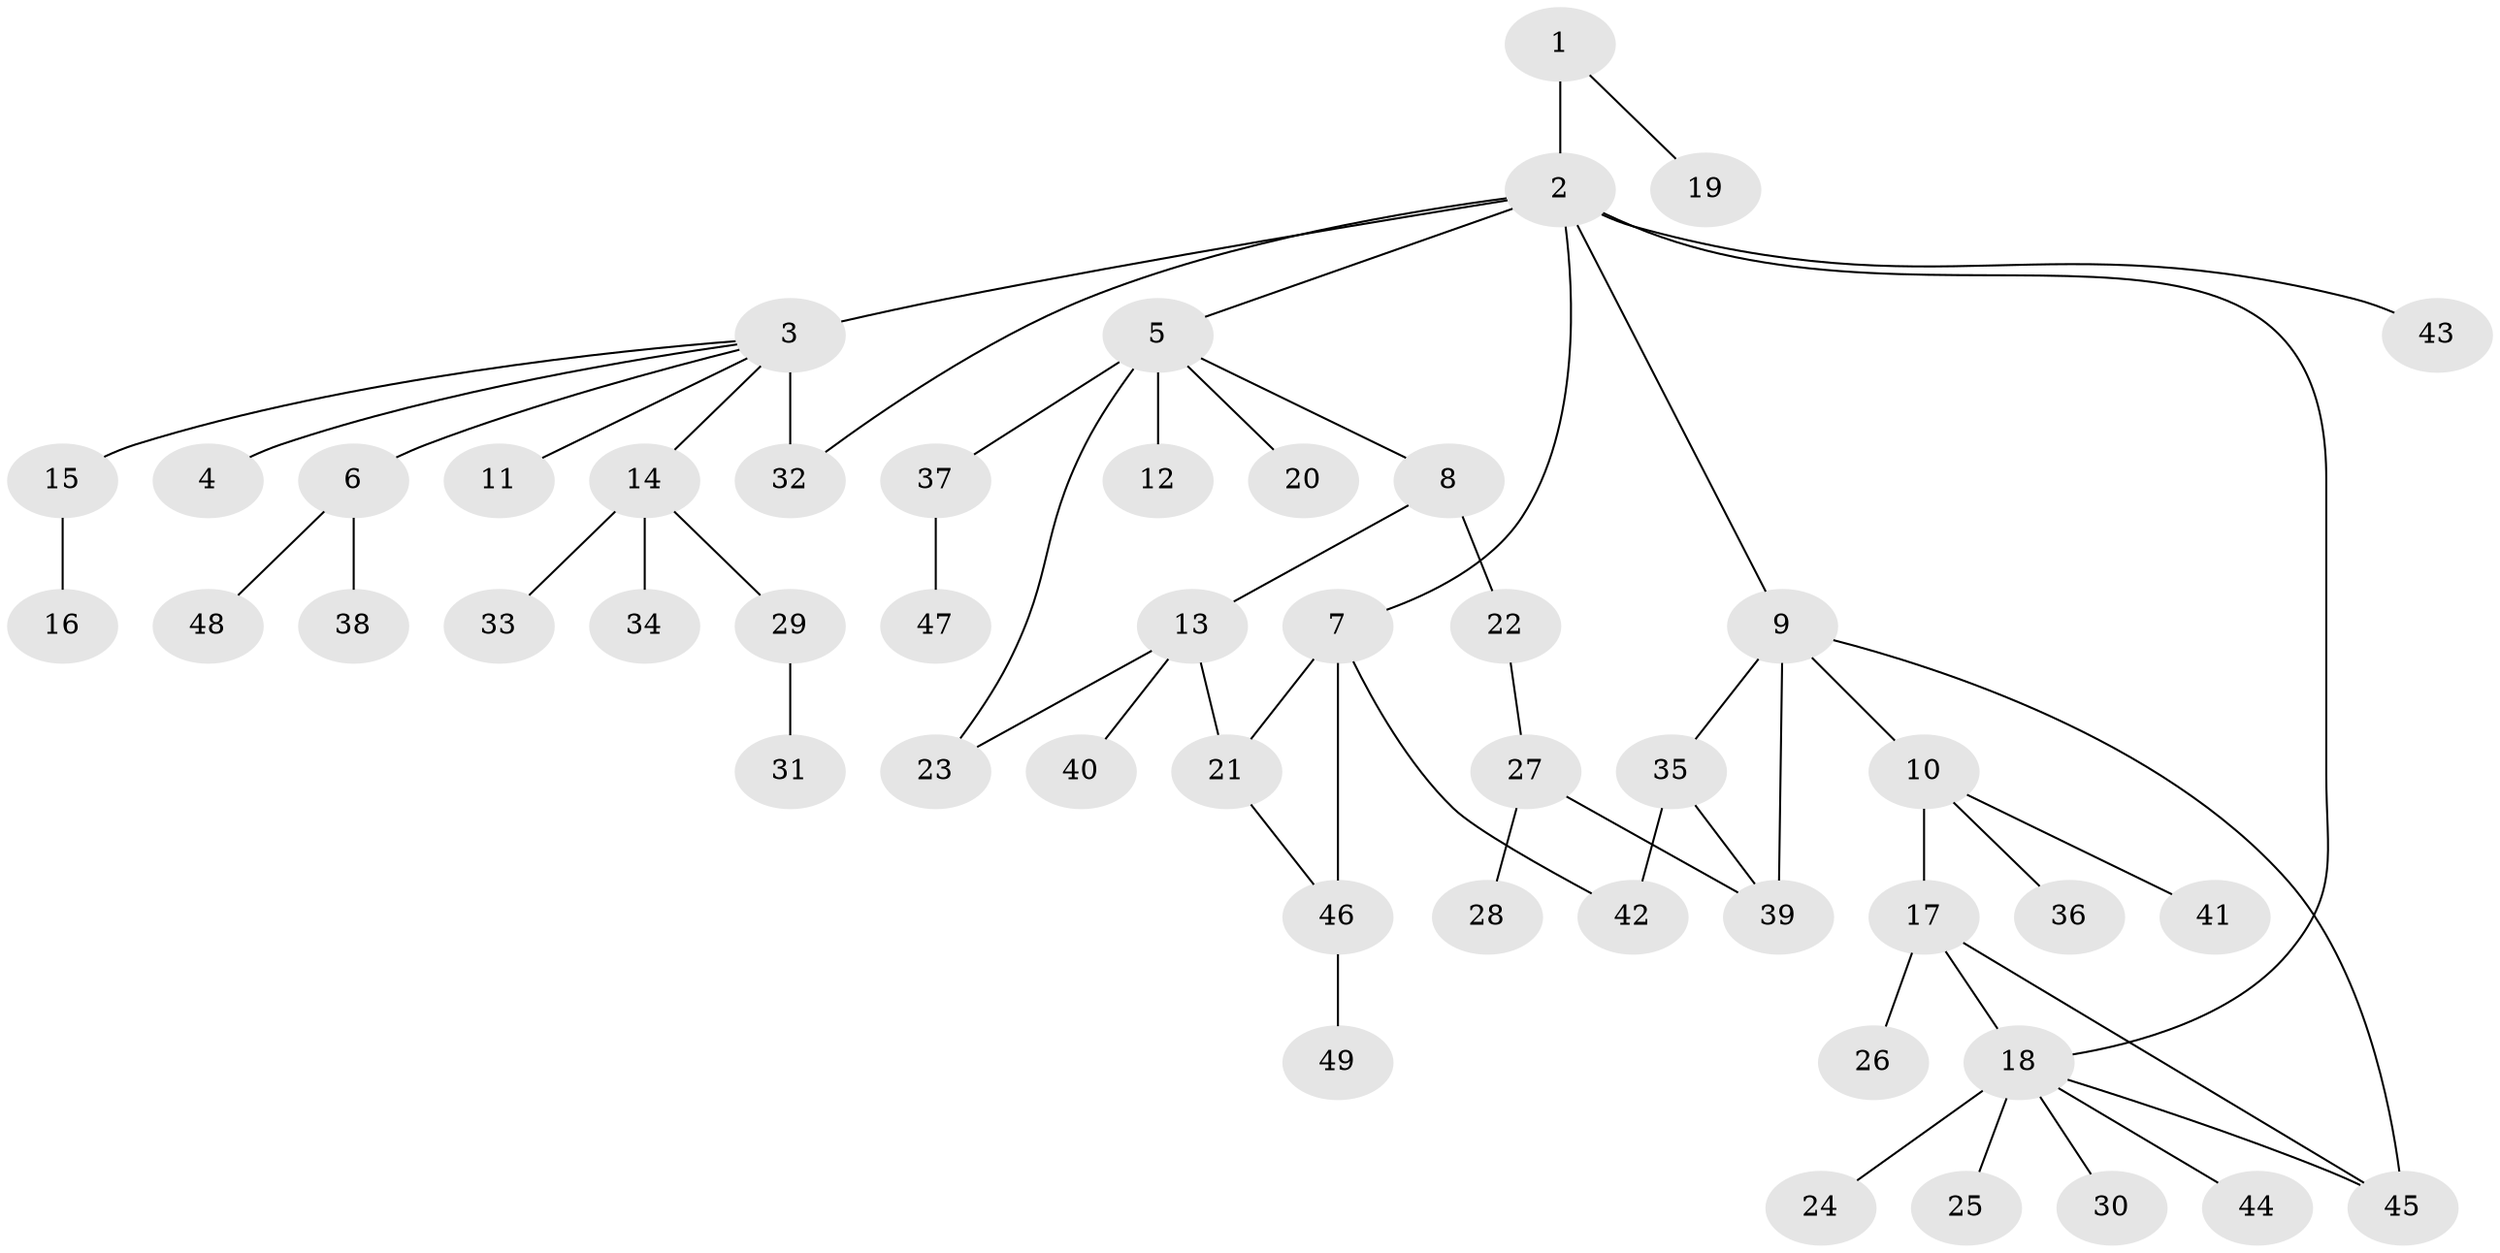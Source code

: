 // original degree distribution, {2: 0.20168067226890757, 11: 0.01680672268907563, 13: 0.008403361344537815, 15: 0.008403361344537815, 4: 0.058823529411764705, 1: 0.6134453781512605, 8: 0.008403361344537815, 9: 0.008403361344537815, 7: 0.01680672268907563, 3: 0.05042016806722689, 10: 0.008403361344537815}
// Generated by graph-tools (version 1.1) at 2025/50/03/04/25 22:50:31]
// undirected, 49 vertices, 58 edges
graph export_dot {
  node [color=gray90,style=filled];
  1;
  2;
  3;
  4;
  5;
  6;
  7;
  8;
  9;
  10;
  11;
  12;
  13;
  14;
  15;
  16;
  17;
  18;
  19;
  20;
  21;
  22;
  23;
  24;
  25;
  26;
  27;
  28;
  29;
  30;
  31;
  32;
  33;
  34;
  35;
  36;
  37;
  38;
  39;
  40;
  41;
  42;
  43;
  44;
  45;
  46;
  47;
  48;
  49;
  1 -- 2 [weight=2.0];
  1 -- 19 [weight=1.0];
  2 -- 3 [weight=1.0];
  2 -- 5 [weight=1.0];
  2 -- 7 [weight=1.0];
  2 -- 9 [weight=1.0];
  2 -- 18 [weight=1.0];
  2 -- 32 [weight=1.0];
  2 -- 43 [weight=1.0];
  3 -- 4 [weight=1.0];
  3 -- 6 [weight=1.0];
  3 -- 11 [weight=1.0];
  3 -- 14 [weight=1.0];
  3 -- 15 [weight=1.0];
  3 -- 32 [weight=6.0];
  5 -- 8 [weight=1.0];
  5 -- 12 [weight=9.0];
  5 -- 20 [weight=1.0];
  5 -- 23 [weight=1.0];
  5 -- 37 [weight=1.0];
  6 -- 38 [weight=1.0];
  6 -- 48 [weight=1.0];
  7 -- 21 [weight=1.0];
  7 -- 42 [weight=1.0];
  7 -- 46 [weight=6.0];
  8 -- 13 [weight=1.0];
  8 -- 22 [weight=1.0];
  9 -- 10 [weight=1.0];
  9 -- 35 [weight=1.0];
  9 -- 39 [weight=3.0];
  9 -- 45 [weight=1.0];
  10 -- 17 [weight=5.0];
  10 -- 36 [weight=1.0];
  10 -- 41 [weight=1.0];
  13 -- 21 [weight=3.0];
  13 -- 23 [weight=1.0];
  13 -- 40 [weight=1.0];
  14 -- 29 [weight=1.0];
  14 -- 33 [weight=1.0];
  14 -- 34 [weight=3.0];
  15 -- 16 [weight=1.0];
  17 -- 18 [weight=1.0];
  17 -- 26 [weight=1.0];
  17 -- 45 [weight=1.0];
  18 -- 24 [weight=1.0];
  18 -- 25 [weight=3.0];
  18 -- 30 [weight=1.0];
  18 -- 44 [weight=1.0];
  18 -- 45 [weight=1.0];
  21 -- 46 [weight=1.0];
  22 -- 27 [weight=1.0];
  27 -- 28 [weight=3.0];
  27 -- 39 [weight=1.0];
  29 -- 31 [weight=2.0];
  35 -- 39 [weight=1.0];
  35 -- 42 [weight=1.0];
  37 -- 47 [weight=2.0];
  46 -- 49 [weight=1.0];
}
